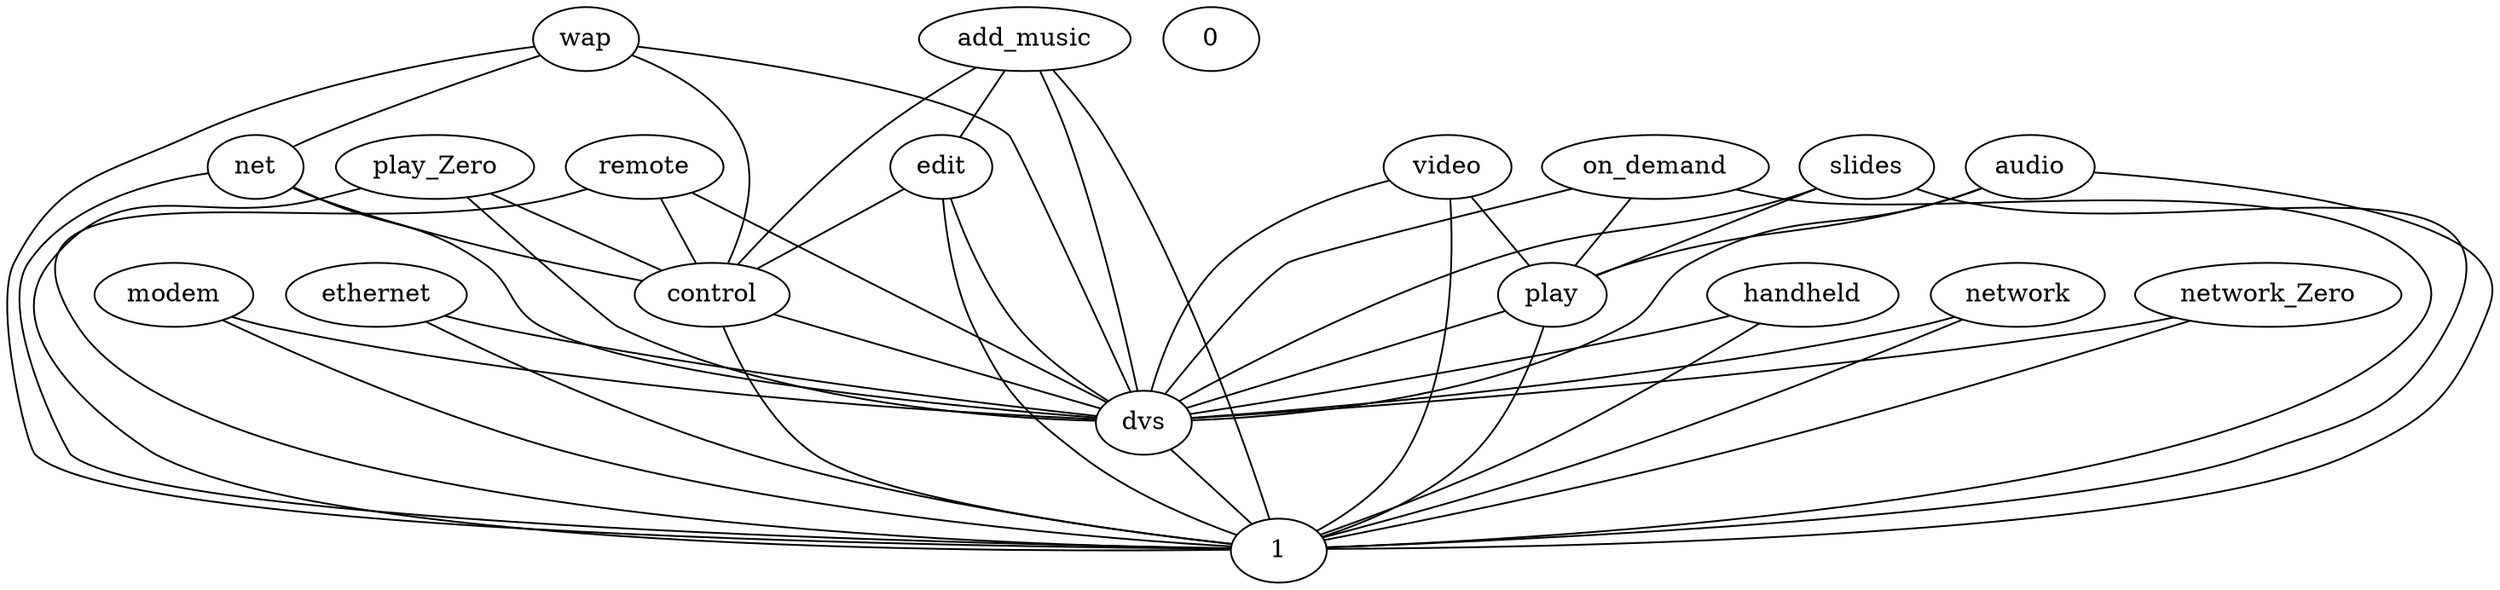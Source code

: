 graph G {
  modem;
  ethernet;
  edit;
  play;
  wap;
  video;
  dvs;
  0;
  control;
  1;
  on_demand;
  net;
  handheld;
  network;
  slides;
  play_Zero;
  audio;
  remote;
  network_Zero;
  add_music;
  handheld -- dvs;
  audio -- play;
  play -- dvs;
  dvs -- 1;
  edit -- control;
  on_demand -- play;
  slides -- play;
  video -- play;
  control -- dvs;
  net -- control;
  remote -- control;
  add_music -- edit;
  play_Zero -- control;
  wap -- net;
  modem -- dvs;
  ethernet -- dvs;
  edit -- dvs;
  play -- 1;
  wap -- control;
  video -- dvs;
  video -- 1;
  control -- 1;
  on_demand -- dvs;
  on_demand -- 1;
  net -- dvs;
  net -- 1;
  handheld -- 1;
  network -- dvs;
  network -- 1;
  slides -- dvs;
  slides -- 1;
  play_Zero -- dvs;
  play_Zero -- 1;
  audio -- dvs;
  audio -- 1;
  remote -- dvs;
  remote -- 1;
  network_Zero -- dvs;
  network_Zero -- 1;
  add_music -- dvs;
  add_music -- control;
  modem -- 1;
  ethernet -- 1;
  edit -- 1;
  wap -- dvs;
  wap -- 1;
  add_music -- 1;
}
